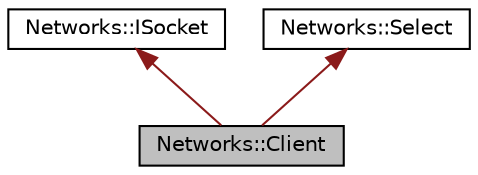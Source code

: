 digraph "Networks::Client"
{
 // LATEX_PDF_SIZE
  edge [fontname="Helvetica",fontsize="10",labelfontname="Helvetica",labelfontsize="10"];
  node [fontname="Helvetica",fontsize="10",shape=record];
  Node1 [label="Networks::Client",height=0.2,width=0.4,color="black", fillcolor="grey75", style="filled", fontcolor="black",tooltip=" "];
  Node2 -> Node1 [dir="back",color="firebrick4",fontsize="10",style="solid"];
  Node2 [label="Networks::ISocket",height=0.2,width=0.4,color="black", fillcolor="white", style="filled",URL="$class_networks_1_1_i_socket.html",tooltip=" "];
  Node3 -> Node1 [dir="back",color="firebrick4",fontsize="10",style="solid"];
  Node3 [label="Networks::Select",height=0.2,width=0.4,color="black", fillcolor="white", style="filled",URL="$class_networks_1_1_select.html",tooltip=" "];
}
